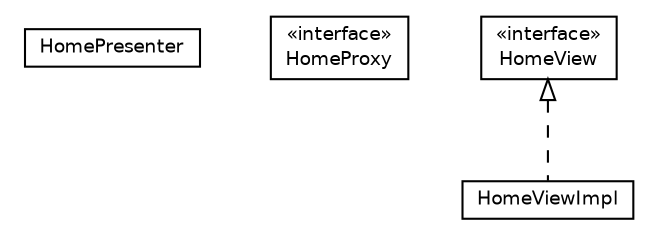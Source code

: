 #!/usr/local/bin/dot
#
# Class diagram 
# Generated by UmlGraph version 4.6 (http://www.spinellis.gr/sw/umlgraph)
#

digraph G {
	edge [fontname="Helvetica",fontsize=10,labelfontname="Helvetica",labelfontsize=10];
	node [fontname="Helvetica",fontsize=10,shape=plaintext];
	// br.net.meditec.client.telas.home.HomePresenter
	c567 [label=<<table border="0" cellborder="1" cellspacing="0" cellpadding="2" port="p" href="./HomePresenter.html">
		<tr><td><table border="0" cellspacing="0" cellpadding="1">
			<tr><td> HomePresenter </td></tr>
		</table></td></tr>
		</table>>, fontname="Helvetica", fontcolor="black", fontsize=9.0];
	// br.net.meditec.client.telas.home.HomePresenter.HomeProxy
	c568 [label=<<table border="0" cellborder="1" cellspacing="0" cellpadding="2" port="p" href="./HomePresenter.HomeProxy.html">
		<tr><td><table border="0" cellspacing="0" cellpadding="1">
			<tr><td> &laquo;interface&raquo; </td></tr>
			<tr><td> HomeProxy </td></tr>
		</table></td></tr>
		</table>>, fontname="Helvetica", fontcolor="black", fontsize=9.0];
	// br.net.meditec.client.telas.home.HomePresenter.HomeView
	c569 [label=<<table border="0" cellborder="1" cellspacing="0" cellpadding="2" port="p" href="./HomePresenter.HomeView.html">
		<tr><td><table border="0" cellspacing="0" cellpadding="1">
			<tr><td> &laquo;interface&raquo; </td></tr>
			<tr><td> HomeView </td></tr>
		</table></td></tr>
		</table>>, fontname="Helvetica", fontcolor="black", fontsize=9.0];
	// br.net.meditec.client.telas.home.HomeViewImpl
	c570 [label=<<table border="0" cellborder="1" cellspacing="0" cellpadding="2" port="p" href="./HomeViewImpl.html">
		<tr><td><table border="0" cellspacing="0" cellpadding="1">
			<tr><td> HomeViewImpl </td></tr>
		</table></td></tr>
		</table>>, fontname="Helvetica", fontcolor="black", fontsize=9.0];
	//br.net.meditec.client.telas.home.HomeViewImpl implements br.net.meditec.client.telas.home.HomePresenter.HomeView
	c569:p -> c570:p [dir=back,arrowtail=empty,style=dashed];
}

